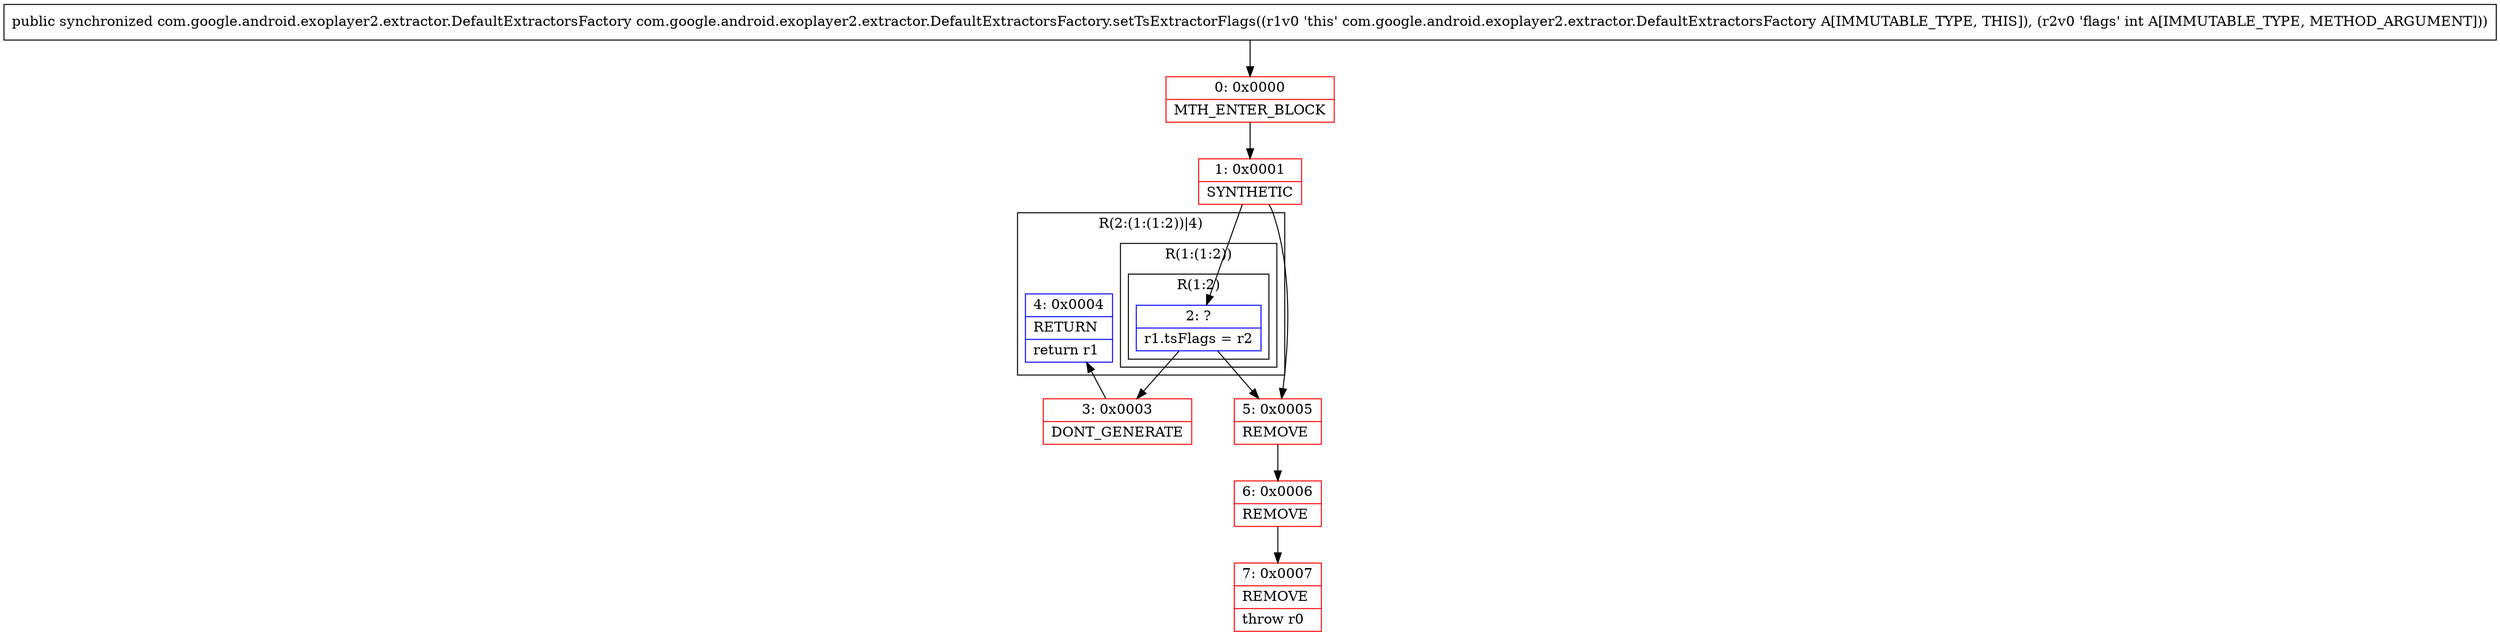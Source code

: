 digraph "CFG forcom.google.android.exoplayer2.extractor.DefaultExtractorsFactory.setTsExtractorFlags(I)Lcom\/google\/android\/exoplayer2\/extractor\/DefaultExtractorsFactory;" {
subgraph cluster_Region_718184366 {
label = "R(2:(1:(1:2))|4)";
node [shape=record,color=blue];
subgraph cluster_Region_1592948424 {
label = "R(1:(1:2))";
node [shape=record,color=blue];
subgraph cluster_Region_727994738 {
label = "R(1:2)";
node [shape=record,color=blue];
Node_2 [shape=record,label="{2\:\ ?|r1.tsFlags = r2\l}"];
}
}
Node_4 [shape=record,label="{4\:\ 0x0004|RETURN\l|return r1\l}"];
}
Node_0 [shape=record,color=red,label="{0\:\ 0x0000|MTH_ENTER_BLOCK\l}"];
Node_1 [shape=record,color=red,label="{1\:\ 0x0001|SYNTHETIC\l}"];
Node_3 [shape=record,color=red,label="{3\:\ 0x0003|DONT_GENERATE\l}"];
Node_5 [shape=record,color=red,label="{5\:\ 0x0005|REMOVE\l}"];
Node_6 [shape=record,color=red,label="{6\:\ 0x0006|REMOVE\l}"];
Node_7 [shape=record,color=red,label="{7\:\ 0x0007|REMOVE\l|throw r0\l}"];
MethodNode[shape=record,label="{public synchronized com.google.android.exoplayer2.extractor.DefaultExtractorsFactory com.google.android.exoplayer2.extractor.DefaultExtractorsFactory.setTsExtractorFlags((r1v0 'this' com.google.android.exoplayer2.extractor.DefaultExtractorsFactory A[IMMUTABLE_TYPE, THIS]), (r2v0 'flags' int A[IMMUTABLE_TYPE, METHOD_ARGUMENT])) }"];
MethodNode -> Node_0;
Node_2 -> Node_3;
Node_2 -> Node_5;
Node_0 -> Node_1;
Node_1 -> Node_2;
Node_1 -> Node_5;
Node_3 -> Node_4;
Node_5 -> Node_6;
Node_6 -> Node_7;
}


